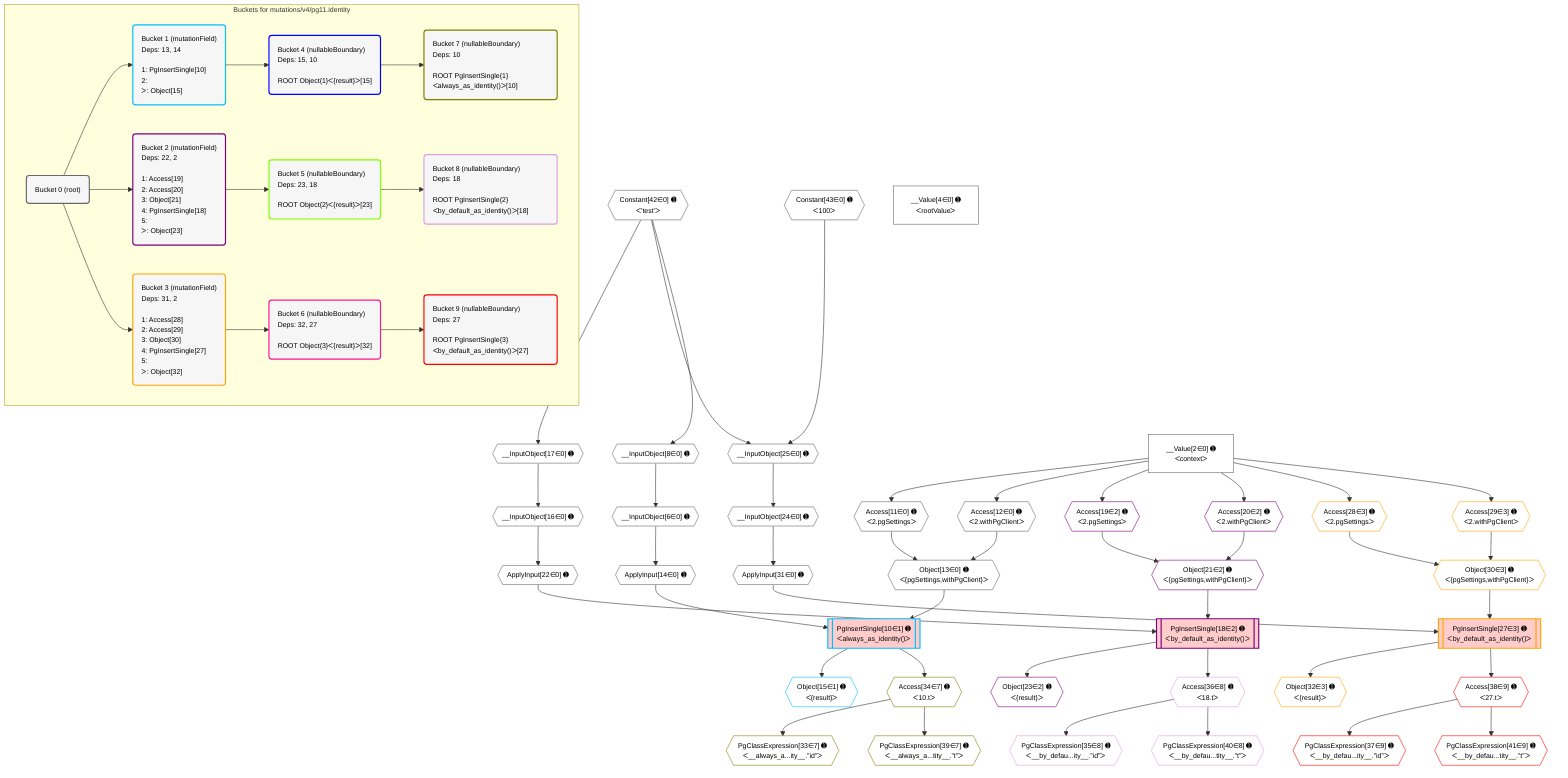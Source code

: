 %%{init: {'themeVariables': { 'fontSize': '12px'}}}%%
graph TD
    classDef path fill:#eee,stroke:#000,color:#000
    classDef plan fill:#fff,stroke-width:1px,color:#000
    classDef itemplan fill:#fff,stroke-width:2px,color:#000
    classDef unbatchedplan fill:#dff,stroke-width:1px,color:#000
    classDef sideeffectplan fill:#fcc,stroke-width:2px,color:#000
    classDef bucket fill:#f6f6f6,color:#000,stroke-width:2px,text-align:left

    subgraph "Buckets for mutations/v4/pg11.identity"
    Bucket0("Bucket 0 (root)"):::bucket
    Bucket1("Bucket 1 (mutationField)<br />Deps: 13, 14<br /><br />1: PgInsertSingle[10]<br />2: <br />ᐳ: Object[15]"):::bucket
    Bucket2("Bucket 2 (mutationField)<br />Deps: 22, 2<br /><br />1: Access[19]<br />2: Access[20]<br />3: Object[21]<br />4: PgInsertSingle[18]<br />5: <br />ᐳ: Object[23]"):::bucket
    Bucket3("Bucket 3 (mutationField)<br />Deps: 31, 2<br /><br />1: Access[28]<br />2: Access[29]<br />3: Object[30]<br />4: PgInsertSingle[27]<br />5: <br />ᐳ: Object[32]"):::bucket
    Bucket4("Bucket 4 (nullableBoundary)<br />Deps: 15, 10<br /><br />ROOT Object{1}ᐸ{result}ᐳ[15]"):::bucket
    Bucket5("Bucket 5 (nullableBoundary)<br />Deps: 23, 18<br /><br />ROOT Object{2}ᐸ{result}ᐳ[23]"):::bucket
    Bucket6("Bucket 6 (nullableBoundary)<br />Deps: 32, 27<br /><br />ROOT Object{3}ᐸ{result}ᐳ[32]"):::bucket
    Bucket7("Bucket 7 (nullableBoundary)<br />Deps: 10<br /><br />ROOT PgInsertSingle{1}ᐸalways_as_identity()ᐳ[10]"):::bucket
    Bucket8("Bucket 8 (nullableBoundary)<br />Deps: 18<br /><br />ROOT PgInsertSingle{2}ᐸby_default_as_identity()ᐳ[18]"):::bucket
    Bucket9("Bucket 9 (nullableBoundary)<br />Deps: 27<br /><br />ROOT PgInsertSingle{3}ᐸby_default_as_identity()ᐳ[27]"):::bucket
    end
    Bucket0 --> Bucket1 & Bucket2 & Bucket3
    Bucket1 --> Bucket4
    Bucket2 --> Bucket5
    Bucket3 --> Bucket6
    Bucket4 --> Bucket7
    Bucket5 --> Bucket8
    Bucket6 --> Bucket9

    %% plan dependencies
    __InputObject6{{"__InputObject[6∈0] ➊"}}:::plan
    __InputObject8{{"__InputObject[8∈0] ➊"}}:::plan
    __InputObject8 --> __InputObject6
    Object13{{"Object[13∈0] ➊<br />ᐸ{pgSettings,withPgClient}ᐳ"}}:::plan
    Access11{{"Access[11∈0] ➊<br />ᐸ2.pgSettingsᐳ"}}:::plan
    Access12{{"Access[12∈0] ➊<br />ᐸ2.withPgClientᐳ"}}:::plan
    Access11 & Access12 --> Object13
    __InputObject16{{"__InputObject[16∈0] ➊"}}:::plan
    __InputObject17{{"__InputObject[17∈0] ➊"}}:::plan
    __InputObject17 --> __InputObject16
    Constant42{{"Constant[42∈0] ➊<br />ᐸ'test'ᐳ"}}:::plan
    Constant42 --> __InputObject17
    __InputObject24{{"__InputObject[24∈0] ➊"}}:::plan
    __InputObject25{{"__InputObject[25∈0] ➊"}}:::plan
    __InputObject25 --> __InputObject24
    Constant43{{"Constant[43∈0] ➊<br />ᐸ100ᐳ"}}:::plan
    Constant43 & Constant42 --> __InputObject25
    Constant42 --> __InputObject8
    __Value2["__Value[2∈0] ➊<br />ᐸcontextᐳ"]:::plan
    __Value2 --> Access11
    __Value2 --> Access12
    ApplyInput14{{"ApplyInput[14∈0] ➊"}}:::plan
    __InputObject6 --> ApplyInput14
    ApplyInput22{{"ApplyInput[22∈0] ➊"}}:::plan
    __InputObject16 --> ApplyInput22
    ApplyInput31{{"ApplyInput[31∈0] ➊"}}:::plan
    __InputObject24 --> ApplyInput31
    __Value4["__Value[4∈0] ➊<br />ᐸrootValueᐳ"]:::plan
    PgInsertSingle10[["PgInsertSingle[10∈1] ➊<br />ᐸalways_as_identity()ᐳ"]]:::sideeffectplan
    Object13 & ApplyInput14 --> PgInsertSingle10
    Object15{{"Object[15∈1] ➊<br />ᐸ{result}ᐳ"}}:::plan
    PgInsertSingle10 --> Object15
    PgInsertSingle18[["PgInsertSingle[18∈2] ➊<br />ᐸby_default_as_identity()ᐳ"]]:::sideeffectplan
    Object21{{"Object[21∈2] ➊<br />ᐸ{pgSettings,withPgClient}ᐳ"}}:::plan
    Object21 & ApplyInput22 --> PgInsertSingle18
    Access19{{"Access[19∈2] ➊<br />ᐸ2.pgSettingsᐳ"}}:::plan
    Access20{{"Access[20∈2] ➊<br />ᐸ2.withPgClientᐳ"}}:::plan
    Access19 & Access20 --> Object21
    __Value2 --> Access19
    __Value2 --> Access20
    Object23{{"Object[23∈2] ➊<br />ᐸ{result}ᐳ"}}:::plan
    PgInsertSingle18 --> Object23
    PgInsertSingle27[["PgInsertSingle[27∈3] ➊<br />ᐸby_default_as_identity()ᐳ"]]:::sideeffectplan
    Object30{{"Object[30∈3] ➊<br />ᐸ{pgSettings,withPgClient}ᐳ"}}:::plan
    Object30 & ApplyInput31 --> PgInsertSingle27
    Access28{{"Access[28∈3] ➊<br />ᐸ2.pgSettingsᐳ"}}:::plan
    Access29{{"Access[29∈3] ➊<br />ᐸ2.withPgClientᐳ"}}:::plan
    Access28 & Access29 --> Object30
    __Value2 --> Access28
    __Value2 --> Access29
    Object32{{"Object[32∈3] ➊<br />ᐸ{result}ᐳ"}}:::plan
    PgInsertSingle27 --> Object32
    PgClassExpression33{{"PgClassExpression[33∈7] ➊<br />ᐸ__always_a...ity__.”id”ᐳ"}}:::plan
    Access34{{"Access[34∈7] ➊<br />ᐸ10.tᐳ"}}:::plan
    Access34 --> PgClassExpression33
    PgInsertSingle10 --> Access34
    PgClassExpression39{{"PgClassExpression[39∈7] ➊<br />ᐸ__always_a...tity__.”t”ᐳ"}}:::plan
    Access34 --> PgClassExpression39
    PgClassExpression35{{"PgClassExpression[35∈8] ➊<br />ᐸ__by_defau...ity__.”id”ᐳ"}}:::plan
    Access36{{"Access[36∈8] ➊<br />ᐸ18.tᐳ"}}:::plan
    Access36 --> PgClassExpression35
    PgInsertSingle18 --> Access36
    PgClassExpression40{{"PgClassExpression[40∈8] ➊<br />ᐸ__by_defau...tity__.”t”ᐳ"}}:::plan
    Access36 --> PgClassExpression40
    PgClassExpression37{{"PgClassExpression[37∈9] ➊<br />ᐸ__by_defau...ity__.”id”ᐳ"}}:::plan
    Access38{{"Access[38∈9] ➊<br />ᐸ27.tᐳ"}}:::plan
    Access38 --> PgClassExpression37
    PgInsertSingle27 --> Access38
    PgClassExpression41{{"PgClassExpression[41∈9] ➊<br />ᐸ__by_defau...tity__.”t”ᐳ"}}:::plan
    Access38 --> PgClassExpression41

    %% define steps
    classDef bucket0 stroke:#696969
    class Bucket0,__Value2,__Value4,__InputObject6,__InputObject8,Access11,Access12,Object13,ApplyInput14,__InputObject16,__InputObject17,ApplyInput22,__InputObject24,__InputObject25,ApplyInput31,Constant42,Constant43 bucket0
    classDef bucket1 stroke:#00bfff
    class Bucket1,PgInsertSingle10,Object15 bucket1
    classDef bucket2 stroke:#7f007f
    class Bucket2,PgInsertSingle18,Access19,Access20,Object21,Object23 bucket2
    classDef bucket3 stroke:#ffa500
    class Bucket3,PgInsertSingle27,Access28,Access29,Object30,Object32 bucket3
    classDef bucket4 stroke:#0000ff
    class Bucket4 bucket4
    classDef bucket5 stroke:#7fff00
    class Bucket5 bucket5
    classDef bucket6 stroke:#ff1493
    class Bucket6 bucket6
    classDef bucket7 stroke:#808000
    class Bucket7,PgClassExpression33,Access34,PgClassExpression39 bucket7
    classDef bucket8 stroke:#dda0dd
    class Bucket8,PgClassExpression35,Access36,PgClassExpression40 bucket8
    classDef bucket9 stroke:#ff0000
    class Bucket9,PgClassExpression37,Access38,PgClassExpression41 bucket9